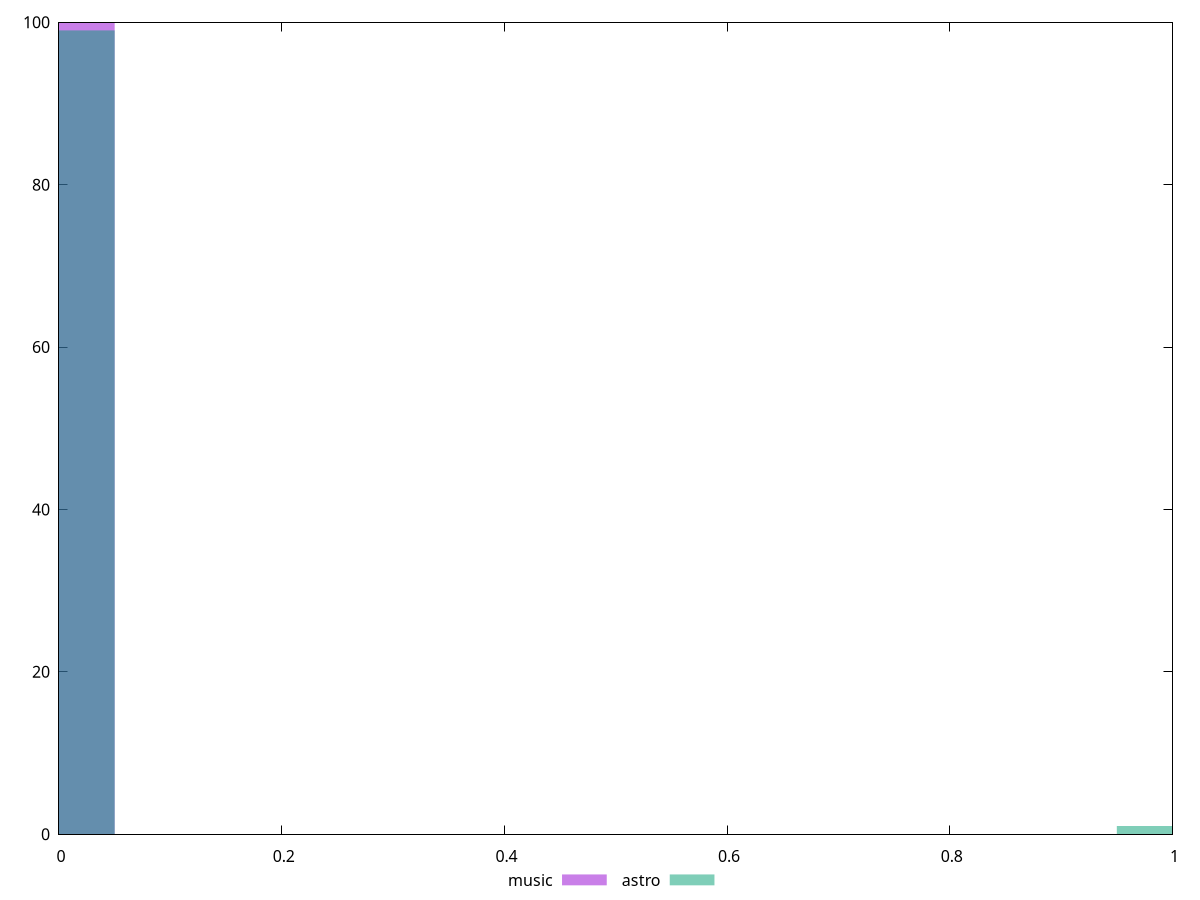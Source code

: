 reset

$music <<EOF
0 100
EOF

$astro <<EOF
0 99
1 1
EOF

set key outside below
set boxwidth 0.1
set xrange [0:1]
set yrange [0:100]
set trange [0:100]
set style fill transparent solid 0.5 noborder
set terminal svg size 640, 500 enhanced background rgb 'white'
set output "reports/report_00030_2021-02-24T20-42-31.540Z/third-party-summary/comparison/histogram/all_score.svg"

plot $music title "music" with boxes, \
     $astro title "astro" with boxes

reset
